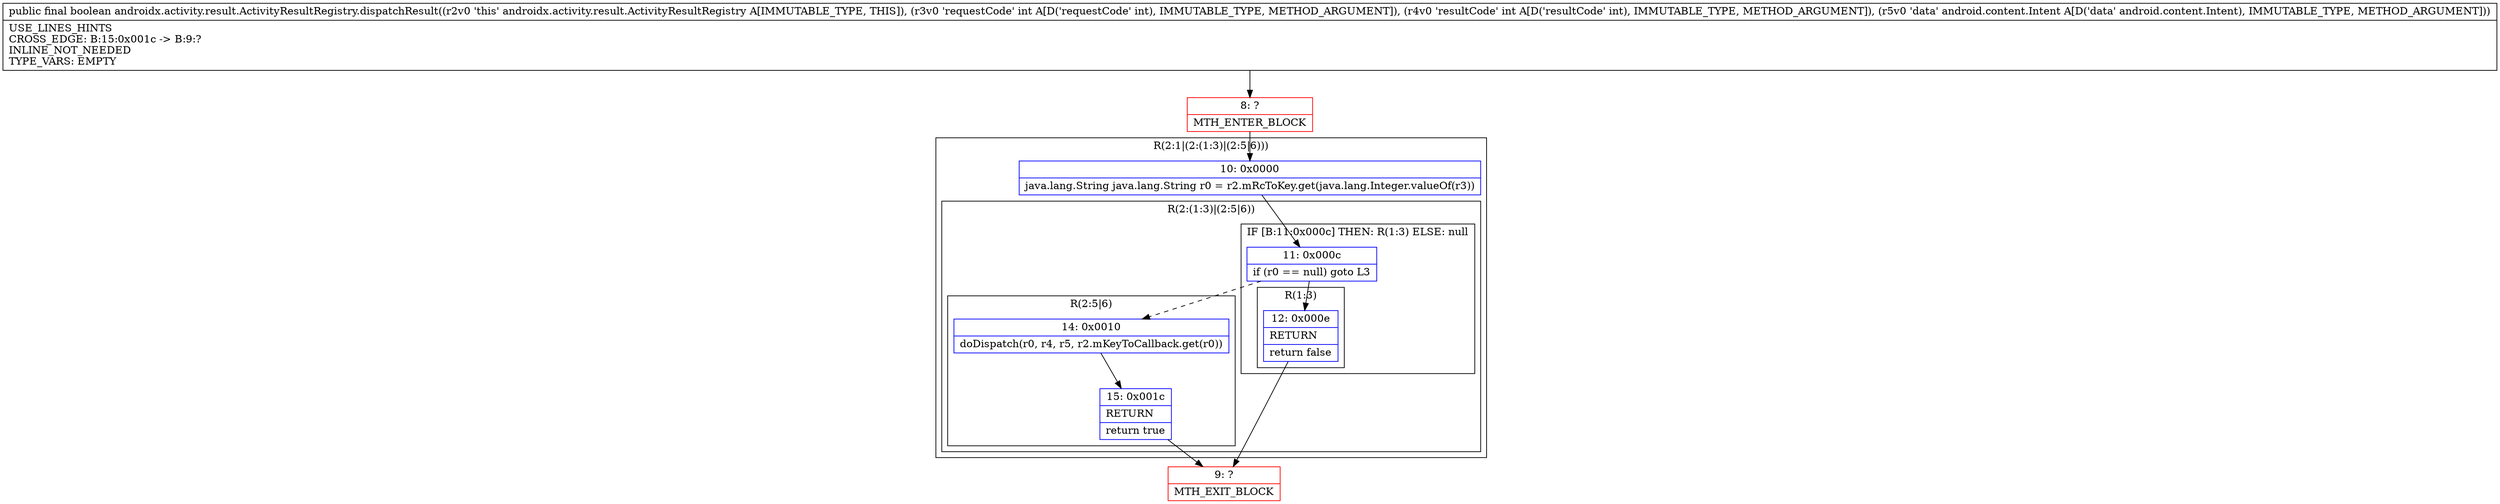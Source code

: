digraph "CFG forandroidx.activity.result.ActivityResultRegistry.dispatchResult(IILandroid\/content\/Intent;)Z" {
subgraph cluster_Region_1747452681 {
label = "R(2:1|(2:(1:3)|(2:5|6)))";
node [shape=record,color=blue];
Node_10 [shape=record,label="{10\:\ 0x0000|java.lang.String java.lang.String r0 = r2.mRcToKey.get(java.lang.Integer.valueOf(r3))\l}"];
subgraph cluster_Region_821121320 {
label = "R(2:(1:3)|(2:5|6))";
node [shape=record,color=blue];
subgraph cluster_IfRegion_784156547 {
label = "IF [B:11:0x000c] THEN: R(1:3) ELSE: null";
node [shape=record,color=blue];
Node_11 [shape=record,label="{11\:\ 0x000c|if (r0 == null) goto L3\l}"];
subgraph cluster_Region_856737295 {
label = "R(1:3)";
node [shape=record,color=blue];
Node_12 [shape=record,label="{12\:\ 0x000e|RETURN\l|return false\l}"];
}
}
subgraph cluster_Region_107915168 {
label = "R(2:5|6)";
node [shape=record,color=blue];
Node_14 [shape=record,label="{14\:\ 0x0010|doDispatch(r0, r4, r5, r2.mKeyToCallback.get(r0))\l}"];
Node_15 [shape=record,label="{15\:\ 0x001c|RETURN\l|return true\l}"];
}
}
}
Node_8 [shape=record,color=red,label="{8\:\ ?|MTH_ENTER_BLOCK\l}"];
Node_9 [shape=record,color=red,label="{9\:\ ?|MTH_EXIT_BLOCK\l}"];
MethodNode[shape=record,label="{public final boolean androidx.activity.result.ActivityResultRegistry.dispatchResult((r2v0 'this' androidx.activity.result.ActivityResultRegistry A[IMMUTABLE_TYPE, THIS]), (r3v0 'requestCode' int A[D('requestCode' int), IMMUTABLE_TYPE, METHOD_ARGUMENT]), (r4v0 'resultCode' int A[D('resultCode' int), IMMUTABLE_TYPE, METHOD_ARGUMENT]), (r5v0 'data' android.content.Intent A[D('data' android.content.Intent), IMMUTABLE_TYPE, METHOD_ARGUMENT]))  | USE_LINES_HINTS\lCROSS_EDGE: B:15:0x001c \-\> B:9:?\lINLINE_NOT_NEEDED\lTYPE_VARS: EMPTY\l}"];
MethodNode -> Node_8;Node_10 -> Node_11;
Node_11 -> Node_12;
Node_11 -> Node_14[style=dashed];
Node_12 -> Node_9;
Node_14 -> Node_15;
Node_15 -> Node_9;
Node_8 -> Node_10;
}

